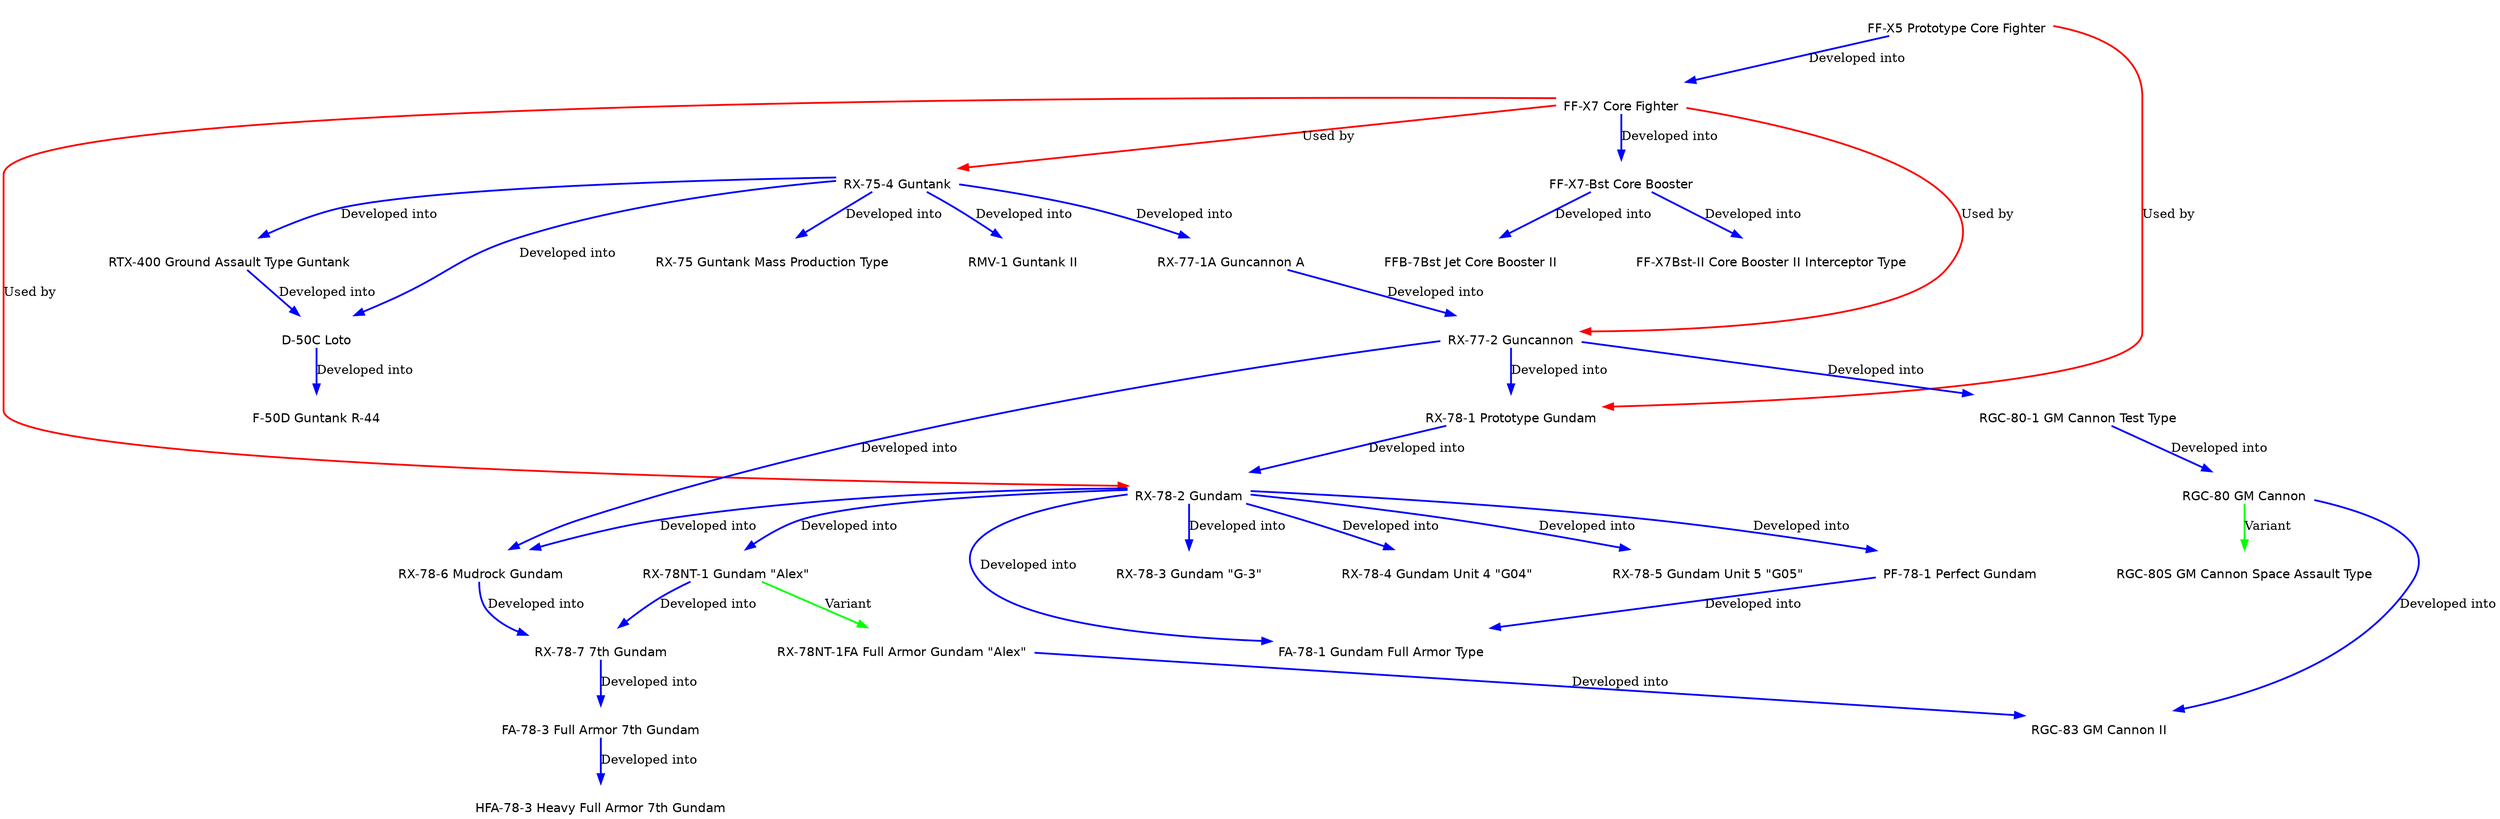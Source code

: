 digraph {
    imagepath = "images/";
    nodesep = 1.0;
    overlap = false;
    node [shape = none, fontname = "Helvetica", labelloc = b];
    edge [style=bold];

    ffx5 [label="FF-X5 Prototype Core Fighter"];
        ffx5 -> ffx7 [label="Developed into", color=blue];
        ffx5 -> rx781 [label="Used by", color=red];

    ffx7 [label="FF-X7 Core Fighter", image="ff-x7.png"]
        ffx7 -> ffx7bst [label="Developed into", color=blue];
        ffx7 -> rx754 [label="Used by", color=red];
        ffx7 -> rx772 [label="Used by", color=red];
        ffx7 -> rx782 [label="Used by", color=red];

    ffx7bst [label="FF-X7-Bst Core Booster", image="ff-x7-bst.png"];
        ffx7bst -> ffb7bst [label="Developed into", color=blue];
        ffx7bst -> ffx7bstii [label="Developed into", color=blue];

    ffx7bstii [label="FF-X7Bst-II Core Booster II Interceptor Type", image="ff-x7bst-ii.png"];

    ffb7bst [label="FFB-7Bst Jet Core Booster II", image="ffb-7bst.png"];

    rx754 [label="RX-75-4 Guntank", image="rx-75-4.png"];
        rx754 -> rtx400 [label="Developed into", color=blue];
        rx754 -> d50c [label="Developed into", color=blue];
        rx754 -> rx75 [label="Developed into", color=blue];
        rx754 -> rx771a [label="Developed into", color=blue];
        rx754 -> rmv1 [label="Developed into", color=blue];

    rtx400 [label="RTX-400 Ground Assault Type Guntank", image="rtx-440.png"];
        rtx400 -> d50c [label="Developed into", color=blue];

    rx75 [label="RX-75 Guntank Mass Production Type", image="rx-75.png"];

    d50c [label="D-50C Loto", image="d-50c.png"];
        d50c -> f50d [label="Developed into", color=blue];

    f50d [label="F-50D Guntank R-44"];

    rmv1 [label="RMV-1 Guntank II"];

    rx771a [label="RX-77-1A Guncannon A", image="rx-77-1a.png"];
        rx771a -> rx772 [label="Developed into", color=blue];

    rx772 [label="RX-77-2 Guncannon", image="rx-77-2.png"];
        rx772 -> rx781 [label="Developed into", color=blue];
        rx772 -> rx786 [label="Developed into", color=blue];
        rx772 -> rgc801 [label="Developed into", color=blue];

    rx781 [label="RX-78-1 Prototype Gundam", image="rx-78-1.png"];
        rx781 -> rx782 [label="Developed into", color=blue];

    rx782 [label="RX-78-2 Gundam", image="rx-78-2.png"];
        rx782 -> fa781 [label="Developed into", color=blue];
        rx782 -> rx783 [label="Developed into", color=blue];
        rx782 -> rx784 [label="Developed into", color=blue];
        rx782 -> rx785 [label="Developed into", color=blue];
        rx782 -> rx786 [label="Developed into", color=blue];
        rx782 -> rx78nt1 [label="Developed into", color=blue];
        rx782 -> pf781 [label="Developed into", color=blue];

    rx783 [label="RX-78-3 Gundam \"G-3\"", image="rx-78-3.png"];

    rx784 [label="RX-78-4 Gundam Unit 4 \"G04\""];

    rx785 [label="RX-78-5 Gundam Unit 5 \"G05\""];

    rx786 [label="RX-78-6 Mudrock Gundam", image="rx-78-6.png"];
        rx786 -> rx787 [label="Developed into", color=blue];

    rx787 [label="RX-78-7 7th Gundam", image="rx-78-7.png"];
        rx787 -> fa783 [label="Developed into", color=blue];

    rx78nt1 [label="RX-78NT-1 Gundam \"Alex\"", image="rx-78nt-1.png"];
        rx78nt1 -> rx78nt1fa [label="Variant", color=green];
        rx78nt1 -> rx787 [label="Developed into", color=blue];

    rx78nt1fa [label="RX-78NT-1FA Full Armor Gundam \"Alex\"", image="rx-78nt-1fa.png"];
        rx78nt1fa -> rgc83 [label="Developed into", color=blue];

    pf781 [label="PF-78-1 Perfect Gundam", image="pf-78-1.png"];
        pf781 -> fa781 [label="Developed into", color=blue];

    fa781 [label="FA-78-1 Gundam Full Armor Type", image="fa-78-1.png"];

    fa783 [label="FA-78-3 Full Armor 7th Gundam", image="fa-78-3.png"];
        fa783 -> hfa783 [label="Developed into", color=blue];

    hfa783 [label="HFA-78-3 Heavy Full Armor 7th Gundam", image="hfa-78-3.png"];

    rgc801 [label="RGC-80-1 GM Cannon Test Type", image="rgc-80-1.png"];
        rgc801 -> rgc80 [label="Developed into", color=blue];

    rgc80 [label="RGC-80 GM Cannon", image="rgc-80.png"];
        rgc80 -> rgc80s [label="Variant", color=green];
        rgc80 -> rgc83 [label="Developed into", color=blue];

    rgc80s [label="RGC-80S GM Cannon Space Assault Type", image="rgc-80s.png"]

    rgc83 [label="RGC-83 GM Cannon II"]

}
